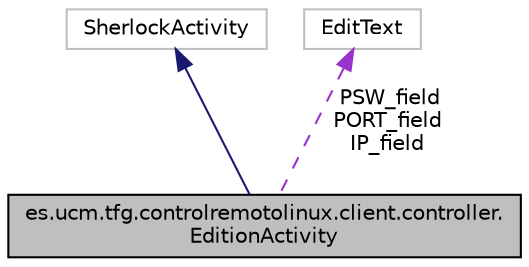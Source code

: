 digraph "es.ucm.tfg.controlremotolinux.client.controller.EditionActivity"
{
  edge [fontname="Helvetica",fontsize="10",labelfontname="Helvetica",labelfontsize="10"];
  node [fontname="Helvetica",fontsize="10",shape=record];
  Node1 [label="es.ucm.tfg.controlremotolinux.client.controller.\lEditionActivity",height=0.2,width=0.4,color="black", fillcolor="grey75", style="filled" fontcolor="black"];
  Node2 -> Node1 [dir="back",color="midnightblue",fontsize="10",style="solid"];
  Node2 [label="SherlockActivity",height=0.2,width=0.4,color="grey75", fillcolor="white", style="filled"];
  Node3 -> Node1 [dir="back",color="darkorchid3",fontsize="10",style="dashed",label=" PSW_field\nPORT_field\nIP_field" ];
  Node3 [label="EditText",height=0.2,width=0.4,color="grey75", fillcolor="white", style="filled"];
}
